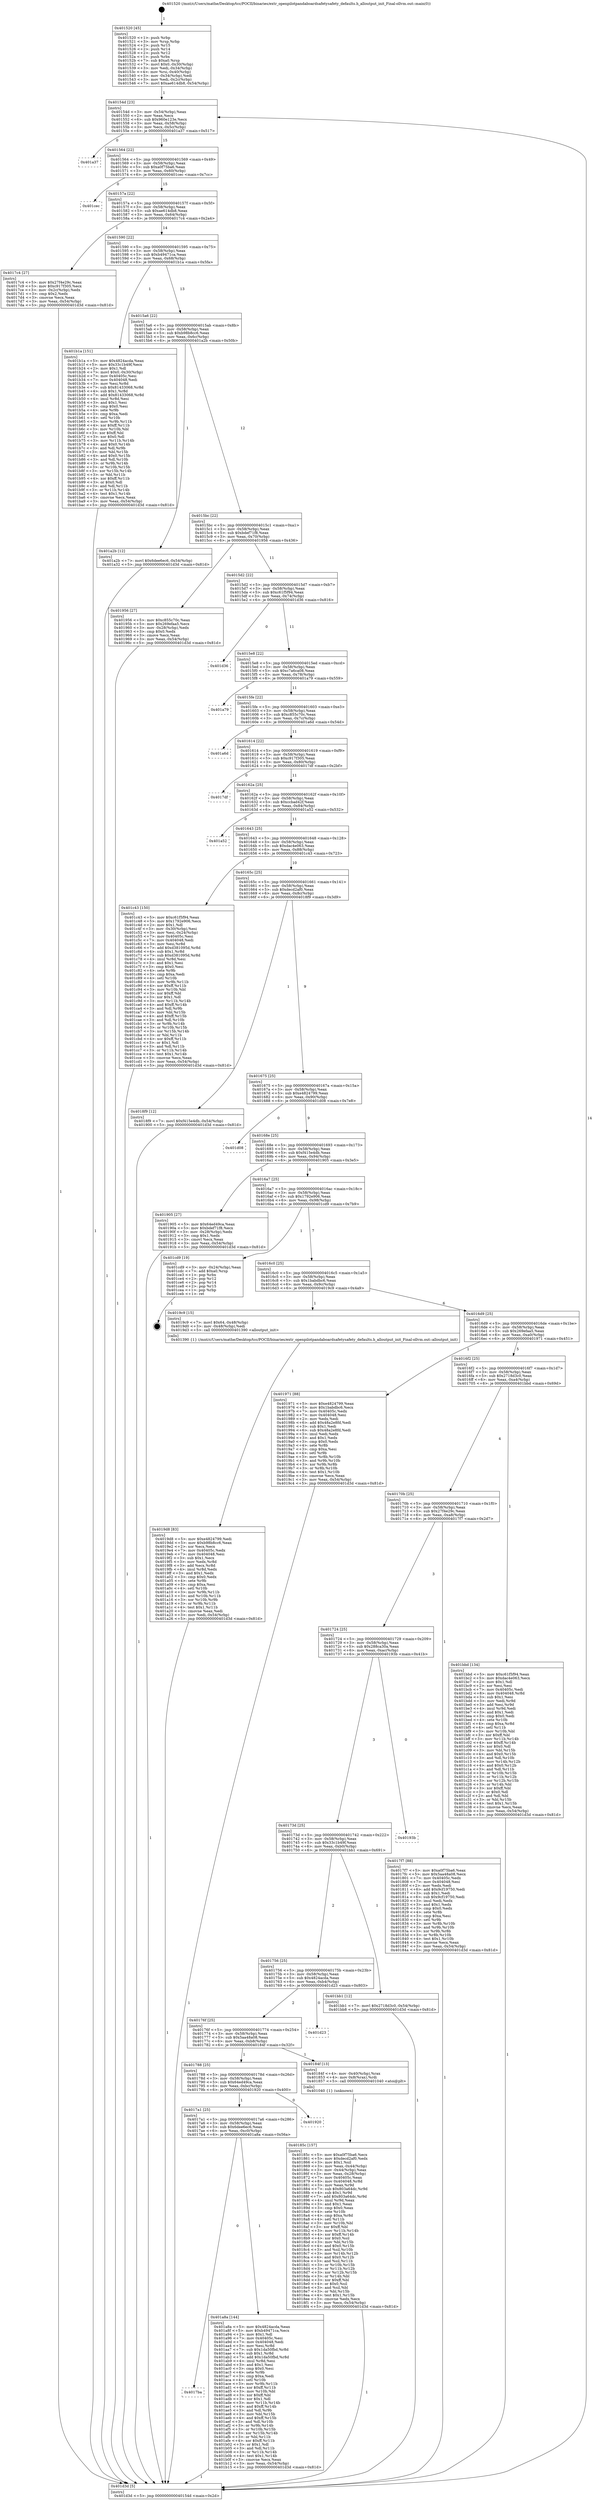 digraph "0x401520" {
  label = "0x401520 (/mnt/c/Users/mathe/Desktop/tcc/POCII/binaries/extr_openpilotpandaboardsafetysafety_defaults.h_alloutput_init_Final-ollvm.out::main(0))"
  labelloc = "t"
  node[shape=record]

  Entry [label="",width=0.3,height=0.3,shape=circle,fillcolor=black,style=filled]
  "0x40154d" [label="{
     0x40154d [23]\l
     | [instrs]\l
     &nbsp;&nbsp;0x40154d \<+3\>: mov -0x54(%rbp),%eax\l
     &nbsp;&nbsp;0x401550 \<+2\>: mov %eax,%ecx\l
     &nbsp;&nbsp;0x401552 \<+6\>: sub $0x960e123e,%ecx\l
     &nbsp;&nbsp;0x401558 \<+3\>: mov %eax,-0x58(%rbp)\l
     &nbsp;&nbsp;0x40155b \<+3\>: mov %ecx,-0x5c(%rbp)\l
     &nbsp;&nbsp;0x40155e \<+6\>: je 0000000000401a37 \<main+0x517\>\l
  }"]
  "0x401a37" [label="{
     0x401a37\l
  }", style=dashed]
  "0x401564" [label="{
     0x401564 [22]\l
     | [instrs]\l
     &nbsp;&nbsp;0x401564 \<+5\>: jmp 0000000000401569 \<main+0x49\>\l
     &nbsp;&nbsp;0x401569 \<+3\>: mov -0x58(%rbp),%eax\l
     &nbsp;&nbsp;0x40156c \<+5\>: sub $0xa0f75ba6,%eax\l
     &nbsp;&nbsp;0x401571 \<+3\>: mov %eax,-0x60(%rbp)\l
     &nbsp;&nbsp;0x401574 \<+6\>: je 0000000000401cec \<main+0x7cc\>\l
  }"]
  Exit [label="",width=0.3,height=0.3,shape=circle,fillcolor=black,style=filled,peripheries=2]
  "0x401cec" [label="{
     0x401cec\l
  }", style=dashed]
  "0x40157a" [label="{
     0x40157a [22]\l
     | [instrs]\l
     &nbsp;&nbsp;0x40157a \<+5\>: jmp 000000000040157f \<main+0x5f\>\l
     &nbsp;&nbsp;0x40157f \<+3\>: mov -0x58(%rbp),%eax\l
     &nbsp;&nbsp;0x401582 \<+5\>: sub $0xae614db8,%eax\l
     &nbsp;&nbsp;0x401587 \<+3\>: mov %eax,-0x64(%rbp)\l
     &nbsp;&nbsp;0x40158a \<+6\>: je 00000000004017c4 \<main+0x2a4\>\l
  }"]
  "0x4017ba" [label="{
     0x4017ba\l
  }", style=dashed]
  "0x4017c4" [label="{
     0x4017c4 [27]\l
     | [instrs]\l
     &nbsp;&nbsp;0x4017c4 \<+5\>: mov $0x27f4e29c,%eax\l
     &nbsp;&nbsp;0x4017c9 \<+5\>: mov $0xc917f305,%ecx\l
     &nbsp;&nbsp;0x4017ce \<+3\>: mov -0x2c(%rbp),%edx\l
     &nbsp;&nbsp;0x4017d1 \<+3\>: cmp $0x2,%edx\l
     &nbsp;&nbsp;0x4017d4 \<+3\>: cmovne %ecx,%eax\l
     &nbsp;&nbsp;0x4017d7 \<+3\>: mov %eax,-0x54(%rbp)\l
     &nbsp;&nbsp;0x4017da \<+5\>: jmp 0000000000401d3d \<main+0x81d\>\l
  }"]
  "0x401590" [label="{
     0x401590 [22]\l
     | [instrs]\l
     &nbsp;&nbsp;0x401590 \<+5\>: jmp 0000000000401595 \<main+0x75\>\l
     &nbsp;&nbsp;0x401595 \<+3\>: mov -0x58(%rbp),%eax\l
     &nbsp;&nbsp;0x401598 \<+5\>: sub $0xb49471ca,%eax\l
     &nbsp;&nbsp;0x40159d \<+3\>: mov %eax,-0x68(%rbp)\l
     &nbsp;&nbsp;0x4015a0 \<+6\>: je 0000000000401b1a \<main+0x5fa\>\l
  }"]
  "0x401d3d" [label="{
     0x401d3d [5]\l
     | [instrs]\l
     &nbsp;&nbsp;0x401d3d \<+5\>: jmp 000000000040154d \<main+0x2d\>\l
  }"]
  "0x401520" [label="{
     0x401520 [45]\l
     | [instrs]\l
     &nbsp;&nbsp;0x401520 \<+1\>: push %rbp\l
     &nbsp;&nbsp;0x401521 \<+3\>: mov %rsp,%rbp\l
     &nbsp;&nbsp;0x401524 \<+2\>: push %r15\l
     &nbsp;&nbsp;0x401526 \<+2\>: push %r14\l
     &nbsp;&nbsp;0x401528 \<+2\>: push %r12\l
     &nbsp;&nbsp;0x40152a \<+1\>: push %rbx\l
     &nbsp;&nbsp;0x40152b \<+7\>: sub $0xa0,%rsp\l
     &nbsp;&nbsp;0x401532 \<+7\>: movl $0x0,-0x30(%rbp)\l
     &nbsp;&nbsp;0x401539 \<+3\>: mov %edi,-0x34(%rbp)\l
     &nbsp;&nbsp;0x40153c \<+4\>: mov %rsi,-0x40(%rbp)\l
     &nbsp;&nbsp;0x401540 \<+3\>: mov -0x34(%rbp),%edi\l
     &nbsp;&nbsp;0x401543 \<+3\>: mov %edi,-0x2c(%rbp)\l
     &nbsp;&nbsp;0x401546 \<+7\>: movl $0xae614db8,-0x54(%rbp)\l
  }"]
  "0x401a8a" [label="{
     0x401a8a [144]\l
     | [instrs]\l
     &nbsp;&nbsp;0x401a8a \<+5\>: mov $0x4824acda,%eax\l
     &nbsp;&nbsp;0x401a8f \<+5\>: mov $0xb49471ca,%ecx\l
     &nbsp;&nbsp;0x401a94 \<+2\>: mov $0x1,%dl\l
     &nbsp;&nbsp;0x401a96 \<+7\>: mov 0x40405c,%esi\l
     &nbsp;&nbsp;0x401a9d \<+7\>: mov 0x404048,%edi\l
     &nbsp;&nbsp;0x401aa4 \<+3\>: mov %esi,%r8d\l
     &nbsp;&nbsp;0x401aa7 \<+7\>: sub $0x1da50fbd,%r8d\l
     &nbsp;&nbsp;0x401aae \<+4\>: sub $0x1,%r8d\l
     &nbsp;&nbsp;0x401ab2 \<+7\>: add $0x1da50fbd,%r8d\l
     &nbsp;&nbsp;0x401ab9 \<+4\>: imul %r8d,%esi\l
     &nbsp;&nbsp;0x401abd \<+3\>: and $0x1,%esi\l
     &nbsp;&nbsp;0x401ac0 \<+3\>: cmp $0x0,%esi\l
     &nbsp;&nbsp;0x401ac3 \<+4\>: sete %r9b\l
     &nbsp;&nbsp;0x401ac7 \<+3\>: cmp $0xa,%edi\l
     &nbsp;&nbsp;0x401aca \<+4\>: setl %r10b\l
     &nbsp;&nbsp;0x401ace \<+3\>: mov %r9b,%r11b\l
     &nbsp;&nbsp;0x401ad1 \<+4\>: xor $0xff,%r11b\l
     &nbsp;&nbsp;0x401ad5 \<+3\>: mov %r10b,%bl\l
     &nbsp;&nbsp;0x401ad8 \<+3\>: xor $0xff,%bl\l
     &nbsp;&nbsp;0x401adb \<+3\>: xor $0x1,%dl\l
     &nbsp;&nbsp;0x401ade \<+3\>: mov %r11b,%r14b\l
     &nbsp;&nbsp;0x401ae1 \<+4\>: and $0xff,%r14b\l
     &nbsp;&nbsp;0x401ae5 \<+3\>: and %dl,%r9b\l
     &nbsp;&nbsp;0x401ae8 \<+3\>: mov %bl,%r15b\l
     &nbsp;&nbsp;0x401aeb \<+4\>: and $0xff,%r15b\l
     &nbsp;&nbsp;0x401aef \<+3\>: and %dl,%r10b\l
     &nbsp;&nbsp;0x401af2 \<+3\>: or %r9b,%r14b\l
     &nbsp;&nbsp;0x401af5 \<+3\>: or %r10b,%r15b\l
     &nbsp;&nbsp;0x401af8 \<+3\>: xor %r15b,%r14b\l
     &nbsp;&nbsp;0x401afb \<+3\>: or %bl,%r11b\l
     &nbsp;&nbsp;0x401afe \<+4\>: xor $0xff,%r11b\l
     &nbsp;&nbsp;0x401b02 \<+3\>: or $0x1,%dl\l
     &nbsp;&nbsp;0x401b05 \<+3\>: and %dl,%r11b\l
     &nbsp;&nbsp;0x401b08 \<+3\>: or %r11b,%r14b\l
     &nbsp;&nbsp;0x401b0b \<+4\>: test $0x1,%r14b\l
     &nbsp;&nbsp;0x401b0f \<+3\>: cmovne %ecx,%eax\l
     &nbsp;&nbsp;0x401b12 \<+3\>: mov %eax,-0x54(%rbp)\l
     &nbsp;&nbsp;0x401b15 \<+5\>: jmp 0000000000401d3d \<main+0x81d\>\l
  }"]
  "0x401b1a" [label="{
     0x401b1a [151]\l
     | [instrs]\l
     &nbsp;&nbsp;0x401b1a \<+5\>: mov $0x4824acda,%eax\l
     &nbsp;&nbsp;0x401b1f \<+5\>: mov $0x33c1b49f,%ecx\l
     &nbsp;&nbsp;0x401b24 \<+2\>: mov $0x1,%dl\l
     &nbsp;&nbsp;0x401b26 \<+7\>: movl $0x0,-0x30(%rbp)\l
     &nbsp;&nbsp;0x401b2d \<+7\>: mov 0x40405c,%esi\l
     &nbsp;&nbsp;0x401b34 \<+7\>: mov 0x404048,%edi\l
     &nbsp;&nbsp;0x401b3b \<+3\>: mov %esi,%r8d\l
     &nbsp;&nbsp;0x401b3e \<+7\>: sub $0x81433068,%r8d\l
     &nbsp;&nbsp;0x401b45 \<+4\>: sub $0x1,%r8d\l
     &nbsp;&nbsp;0x401b49 \<+7\>: add $0x81433068,%r8d\l
     &nbsp;&nbsp;0x401b50 \<+4\>: imul %r8d,%esi\l
     &nbsp;&nbsp;0x401b54 \<+3\>: and $0x1,%esi\l
     &nbsp;&nbsp;0x401b57 \<+3\>: cmp $0x0,%esi\l
     &nbsp;&nbsp;0x401b5a \<+4\>: sete %r9b\l
     &nbsp;&nbsp;0x401b5e \<+3\>: cmp $0xa,%edi\l
     &nbsp;&nbsp;0x401b61 \<+4\>: setl %r10b\l
     &nbsp;&nbsp;0x401b65 \<+3\>: mov %r9b,%r11b\l
     &nbsp;&nbsp;0x401b68 \<+4\>: xor $0xff,%r11b\l
     &nbsp;&nbsp;0x401b6c \<+3\>: mov %r10b,%bl\l
     &nbsp;&nbsp;0x401b6f \<+3\>: xor $0xff,%bl\l
     &nbsp;&nbsp;0x401b72 \<+3\>: xor $0x0,%dl\l
     &nbsp;&nbsp;0x401b75 \<+3\>: mov %r11b,%r14b\l
     &nbsp;&nbsp;0x401b78 \<+4\>: and $0x0,%r14b\l
     &nbsp;&nbsp;0x401b7c \<+3\>: and %dl,%r9b\l
     &nbsp;&nbsp;0x401b7f \<+3\>: mov %bl,%r15b\l
     &nbsp;&nbsp;0x401b82 \<+4\>: and $0x0,%r15b\l
     &nbsp;&nbsp;0x401b86 \<+3\>: and %dl,%r10b\l
     &nbsp;&nbsp;0x401b89 \<+3\>: or %r9b,%r14b\l
     &nbsp;&nbsp;0x401b8c \<+3\>: or %r10b,%r15b\l
     &nbsp;&nbsp;0x401b8f \<+3\>: xor %r15b,%r14b\l
     &nbsp;&nbsp;0x401b92 \<+3\>: or %bl,%r11b\l
     &nbsp;&nbsp;0x401b95 \<+4\>: xor $0xff,%r11b\l
     &nbsp;&nbsp;0x401b99 \<+3\>: or $0x0,%dl\l
     &nbsp;&nbsp;0x401b9c \<+3\>: and %dl,%r11b\l
     &nbsp;&nbsp;0x401b9f \<+3\>: or %r11b,%r14b\l
     &nbsp;&nbsp;0x401ba2 \<+4\>: test $0x1,%r14b\l
     &nbsp;&nbsp;0x401ba6 \<+3\>: cmovne %ecx,%eax\l
     &nbsp;&nbsp;0x401ba9 \<+3\>: mov %eax,-0x54(%rbp)\l
     &nbsp;&nbsp;0x401bac \<+5\>: jmp 0000000000401d3d \<main+0x81d\>\l
  }"]
  "0x4015a6" [label="{
     0x4015a6 [22]\l
     | [instrs]\l
     &nbsp;&nbsp;0x4015a6 \<+5\>: jmp 00000000004015ab \<main+0x8b\>\l
     &nbsp;&nbsp;0x4015ab \<+3\>: mov -0x58(%rbp),%eax\l
     &nbsp;&nbsp;0x4015ae \<+5\>: sub $0xb98b8cc6,%eax\l
     &nbsp;&nbsp;0x4015b3 \<+3\>: mov %eax,-0x6c(%rbp)\l
     &nbsp;&nbsp;0x4015b6 \<+6\>: je 0000000000401a2b \<main+0x50b\>\l
  }"]
  "0x4017a1" [label="{
     0x4017a1 [25]\l
     | [instrs]\l
     &nbsp;&nbsp;0x4017a1 \<+5\>: jmp 00000000004017a6 \<main+0x286\>\l
     &nbsp;&nbsp;0x4017a6 \<+3\>: mov -0x58(%rbp),%eax\l
     &nbsp;&nbsp;0x4017a9 \<+5\>: sub $0x6dee6ec6,%eax\l
     &nbsp;&nbsp;0x4017ae \<+6\>: mov %eax,-0xc0(%rbp)\l
     &nbsp;&nbsp;0x4017b4 \<+6\>: je 0000000000401a8a \<main+0x56a\>\l
  }"]
  "0x401a2b" [label="{
     0x401a2b [12]\l
     | [instrs]\l
     &nbsp;&nbsp;0x401a2b \<+7\>: movl $0x6dee6ec6,-0x54(%rbp)\l
     &nbsp;&nbsp;0x401a32 \<+5\>: jmp 0000000000401d3d \<main+0x81d\>\l
  }"]
  "0x4015bc" [label="{
     0x4015bc [22]\l
     | [instrs]\l
     &nbsp;&nbsp;0x4015bc \<+5\>: jmp 00000000004015c1 \<main+0xa1\>\l
     &nbsp;&nbsp;0x4015c1 \<+3\>: mov -0x58(%rbp),%eax\l
     &nbsp;&nbsp;0x4015c4 \<+5\>: sub $0xbdef71f8,%eax\l
     &nbsp;&nbsp;0x4015c9 \<+3\>: mov %eax,-0x70(%rbp)\l
     &nbsp;&nbsp;0x4015cc \<+6\>: je 0000000000401956 \<main+0x436\>\l
  }"]
  "0x401920" [label="{
     0x401920\l
  }", style=dashed]
  "0x401956" [label="{
     0x401956 [27]\l
     | [instrs]\l
     &nbsp;&nbsp;0x401956 \<+5\>: mov $0xc855c70c,%eax\l
     &nbsp;&nbsp;0x40195b \<+5\>: mov $0x269efaa5,%ecx\l
     &nbsp;&nbsp;0x401960 \<+3\>: mov -0x28(%rbp),%edx\l
     &nbsp;&nbsp;0x401963 \<+3\>: cmp $0x0,%edx\l
     &nbsp;&nbsp;0x401966 \<+3\>: cmove %ecx,%eax\l
     &nbsp;&nbsp;0x401969 \<+3\>: mov %eax,-0x54(%rbp)\l
     &nbsp;&nbsp;0x40196c \<+5\>: jmp 0000000000401d3d \<main+0x81d\>\l
  }"]
  "0x4015d2" [label="{
     0x4015d2 [22]\l
     | [instrs]\l
     &nbsp;&nbsp;0x4015d2 \<+5\>: jmp 00000000004015d7 \<main+0xb7\>\l
     &nbsp;&nbsp;0x4015d7 \<+3\>: mov -0x58(%rbp),%eax\l
     &nbsp;&nbsp;0x4015da \<+5\>: sub $0xc61f5f94,%eax\l
     &nbsp;&nbsp;0x4015df \<+3\>: mov %eax,-0x74(%rbp)\l
     &nbsp;&nbsp;0x4015e2 \<+6\>: je 0000000000401d36 \<main+0x816\>\l
  }"]
  "0x4019d8" [label="{
     0x4019d8 [83]\l
     | [instrs]\l
     &nbsp;&nbsp;0x4019d8 \<+5\>: mov $0xe4824799,%edi\l
     &nbsp;&nbsp;0x4019dd \<+5\>: mov $0xb98b8cc6,%eax\l
     &nbsp;&nbsp;0x4019e2 \<+2\>: xor %ecx,%ecx\l
     &nbsp;&nbsp;0x4019e4 \<+7\>: mov 0x40405c,%edx\l
     &nbsp;&nbsp;0x4019eb \<+7\>: mov 0x404048,%esi\l
     &nbsp;&nbsp;0x4019f2 \<+3\>: sub $0x1,%ecx\l
     &nbsp;&nbsp;0x4019f5 \<+3\>: mov %edx,%r8d\l
     &nbsp;&nbsp;0x4019f8 \<+3\>: add %ecx,%r8d\l
     &nbsp;&nbsp;0x4019fb \<+4\>: imul %r8d,%edx\l
     &nbsp;&nbsp;0x4019ff \<+3\>: and $0x1,%edx\l
     &nbsp;&nbsp;0x401a02 \<+3\>: cmp $0x0,%edx\l
     &nbsp;&nbsp;0x401a05 \<+4\>: sete %r9b\l
     &nbsp;&nbsp;0x401a09 \<+3\>: cmp $0xa,%esi\l
     &nbsp;&nbsp;0x401a0c \<+4\>: setl %r10b\l
     &nbsp;&nbsp;0x401a10 \<+3\>: mov %r9b,%r11b\l
     &nbsp;&nbsp;0x401a13 \<+3\>: and %r10b,%r11b\l
     &nbsp;&nbsp;0x401a16 \<+3\>: xor %r10b,%r9b\l
     &nbsp;&nbsp;0x401a19 \<+3\>: or %r9b,%r11b\l
     &nbsp;&nbsp;0x401a1c \<+4\>: test $0x1,%r11b\l
     &nbsp;&nbsp;0x401a20 \<+3\>: cmovne %eax,%edi\l
     &nbsp;&nbsp;0x401a23 \<+3\>: mov %edi,-0x54(%rbp)\l
     &nbsp;&nbsp;0x401a26 \<+5\>: jmp 0000000000401d3d \<main+0x81d\>\l
  }"]
  "0x401d36" [label="{
     0x401d36\l
  }", style=dashed]
  "0x4015e8" [label="{
     0x4015e8 [22]\l
     | [instrs]\l
     &nbsp;&nbsp;0x4015e8 \<+5\>: jmp 00000000004015ed \<main+0xcd\>\l
     &nbsp;&nbsp;0x4015ed \<+3\>: mov -0x58(%rbp),%eax\l
     &nbsp;&nbsp;0x4015f0 \<+5\>: sub $0xc7a6ca08,%eax\l
     &nbsp;&nbsp;0x4015f5 \<+3\>: mov %eax,-0x78(%rbp)\l
     &nbsp;&nbsp;0x4015f8 \<+6\>: je 0000000000401a79 \<main+0x559\>\l
  }"]
  "0x40185c" [label="{
     0x40185c [157]\l
     | [instrs]\l
     &nbsp;&nbsp;0x40185c \<+5\>: mov $0xa0f75ba6,%ecx\l
     &nbsp;&nbsp;0x401861 \<+5\>: mov $0xdecd2af0,%edx\l
     &nbsp;&nbsp;0x401866 \<+3\>: mov $0x1,%sil\l
     &nbsp;&nbsp;0x401869 \<+3\>: mov %eax,-0x44(%rbp)\l
     &nbsp;&nbsp;0x40186c \<+3\>: mov -0x44(%rbp),%eax\l
     &nbsp;&nbsp;0x40186f \<+3\>: mov %eax,-0x28(%rbp)\l
     &nbsp;&nbsp;0x401872 \<+7\>: mov 0x40405c,%eax\l
     &nbsp;&nbsp;0x401879 \<+8\>: mov 0x404048,%r8d\l
     &nbsp;&nbsp;0x401881 \<+3\>: mov %eax,%r9d\l
     &nbsp;&nbsp;0x401884 \<+7\>: sub $0x803a64dc,%r9d\l
     &nbsp;&nbsp;0x40188b \<+4\>: sub $0x1,%r9d\l
     &nbsp;&nbsp;0x40188f \<+7\>: add $0x803a64dc,%r9d\l
     &nbsp;&nbsp;0x401896 \<+4\>: imul %r9d,%eax\l
     &nbsp;&nbsp;0x40189a \<+3\>: and $0x1,%eax\l
     &nbsp;&nbsp;0x40189d \<+3\>: cmp $0x0,%eax\l
     &nbsp;&nbsp;0x4018a0 \<+4\>: sete %r10b\l
     &nbsp;&nbsp;0x4018a4 \<+4\>: cmp $0xa,%r8d\l
     &nbsp;&nbsp;0x4018a8 \<+4\>: setl %r11b\l
     &nbsp;&nbsp;0x4018ac \<+3\>: mov %r10b,%bl\l
     &nbsp;&nbsp;0x4018af \<+3\>: xor $0xff,%bl\l
     &nbsp;&nbsp;0x4018b2 \<+3\>: mov %r11b,%r14b\l
     &nbsp;&nbsp;0x4018b5 \<+4\>: xor $0xff,%r14b\l
     &nbsp;&nbsp;0x4018b9 \<+4\>: xor $0x0,%sil\l
     &nbsp;&nbsp;0x4018bd \<+3\>: mov %bl,%r15b\l
     &nbsp;&nbsp;0x4018c0 \<+4\>: and $0x0,%r15b\l
     &nbsp;&nbsp;0x4018c4 \<+3\>: and %sil,%r10b\l
     &nbsp;&nbsp;0x4018c7 \<+3\>: mov %r14b,%r12b\l
     &nbsp;&nbsp;0x4018ca \<+4\>: and $0x0,%r12b\l
     &nbsp;&nbsp;0x4018ce \<+3\>: and %sil,%r11b\l
     &nbsp;&nbsp;0x4018d1 \<+3\>: or %r10b,%r15b\l
     &nbsp;&nbsp;0x4018d4 \<+3\>: or %r11b,%r12b\l
     &nbsp;&nbsp;0x4018d7 \<+3\>: xor %r12b,%r15b\l
     &nbsp;&nbsp;0x4018da \<+3\>: or %r14b,%bl\l
     &nbsp;&nbsp;0x4018dd \<+3\>: xor $0xff,%bl\l
     &nbsp;&nbsp;0x4018e0 \<+4\>: or $0x0,%sil\l
     &nbsp;&nbsp;0x4018e4 \<+3\>: and %sil,%bl\l
     &nbsp;&nbsp;0x4018e7 \<+3\>: or %bl,%r15b\l
     &nbsp;&nbsp;0x4018ea \<+4\>: test $0x1,%r15b\l
     &nbsp;&nbsp;0x4018ee \<+3\>: cmovne %edx,%ecx\l
     &nbsp;&nbsp;0x4018f1 \<+3\>: mov %ecx,-0x54(%rbp)\l
     &nbsp;&nbsp;0x4018f4 \<+5\>: jmp 0000000000401d3d \<main+0x81d\>\l
  }"]
  "0x401a79" [label="{
     0x401a79\l
  }", style=dashed]
  "0x4015fe" [label="{
     0x4015fe [22]\l
     | [instrs]\l
     &nbsp;&nbsp;0x4015fe \<+5\>: jmp 0000000000401603 \<main+0xe3\>\l
     &nbsp;&nbsp;0x401603 \<+3\>: mov -0x58(%rbp),%eax\l
     &nbsp;&nbsp;0x401606 \<+5\>: sub $0xc855c70c,%eax\l
     &nbsp;&nbsp;0x40160b \<+3\>: mov %eax,-0x7c(%rbp)\l
     &nbsp;&nbsp;0x40160e \<+6\>: je 0000000000401a6d \<main+0x54d\>\l
  }"]
  "0x401788" [label="{
     0x401788 [25]\l
     | [instrs]\l
     &nbsp;&nbsp;0x401788 \<+5\>: jmp 000000000040178d \<main+0x26d\>\l
     &nbsp;&nbsp;0x40178d \<+3\>: mov -0x58(%rbp),%eax\l
     &nbsp;&nbsp;0x401790 \<+5\>: sub $0x64ed49ca,%eax\l
     &nbsp;&nbsp;0x401795 \<+6\>: mov %eax,-0xbc(%rbp)\l
     &nbsp;&nbsp;0x40179b \<+6\>: je 0000000000401920 \<main+0x400\>\l
  }"]
  "0x401a6d" [label="{
     0x401a6d\l
  }", style=dashed]
  "0x401614" [label="{
     0x401614 [22]\l
     | [instrs]\l
     &nbsp;&nbsp;0x401614 \<+5\>: jmp 0000000000401619 \<main+0xf9\>\l
     &nbsp;&nbsp;0x401619 \<+3\>: mov -0x58(%rbp),%eax\l
     &nbsp;&nbsp;0x40161c \<+5\>: sub $0xc917f305,%eax\l
     &nbsp;&nbsp;0x401621 \<+3\>: mov %eax,-0x80(%rbp)\l
     &nbsp;&nbsp;0x401624 \<+6\>: je 00000000004017df \<main+0x2bf\>\l
  }"]
  "0x40184f" [label="{
     0x40184f [13]\l
     | [instrs]\l
     &nbsp;&nbsp;0x40184f \<+4\>: mov -0x40(%rbp),%rax\l
     &nbsp;&nbsp;0x401853 \<+4\>: mov 0x8(%rax),%rdi\l
     &nbsp;&nbsp;0x401857 \<+5\>: call 0000000000401040 \<atoi@plt\>\l
     | [calls]\l
     &nbsp;&nbsp;0x401040 \{1\} (unknown)\l
  }"]
  "0x4017df" [label="{
     0x4017df\l
  }", style=dashed]
  "0x40162a" [label="{
     0x40162a [25]\l
     | [instrs]\l
     &nbsp;&nbsp;0x40162a \<+5\>: jmp 000000000040162f \<main+0x10f\>\l
     &nbsp;&nbsp;0x40162f \<+3\>: mov -0x58(%rbp),%eax\l
     &nbsp;&nbsp;0x401632 \<+5\>: sub $0xccbad42f,%eax\l
     &nbsp;&nbsp;0x401637 \<+6\>: mov %eax,-0x84(%rbp)\l
     &nbsp;&nbsp;0x40163d \<+6\>: je 0000000000401a52 \<main+0x532\>\l
  }"]
  "0x40176f" [label="{
     0x40176f [25]\l
     | [instrs]\l
     &nbsp;&nbsp;0x40176f \<+5\>: jmp 0000000000401774 \<main+0x254\>\l
     &nbsp;&nbsp;0x401774 \<+3\>: mov -0x58(%rbp),%eax\l
     &nbsp;&nbsp;0x401777 \<+5\>: sub $0x5aa48a08,%eax\l
     &nbsp;&nbsp;0x40177c \<+6\>: mov %eax,-0xb8(%rbp)\l
     &nbsp;&nbsp;0x401782 \<+6\>: je 000000000040184f \<main+0x32f\>\l
  }"]
  "0x401a52" [label="{
     0x401a52\l
  }", style=dashed]
  "0x401643" [label="{
     0x401643 [25]\l
     | [instrs]\l
     &nbsp;&nbsp;0x401643 \<+5\>: jmp 0000000000401648 \<main+0x128\>\l
     &nbsp;&nbsp;0x401648 \<+3\>: mov -0x58(%rbp),%eax\l
     &nbsp;&nbsp;0x40164b \<+5\>: sub $0xdac4e063,%eax\l
     &nbsp;&nbsp;0x401650 \<+6\>: mov %eax,-0x88(%rbp)\l
     &nbsp;&nbsp;0x401656 \<+6\>: je 0000000000401c43 \<main+0x723\>\l
  }"]
  "0x401d23" [label="{
     0x401d23\l
  }", style=dashed]
  "0x401c43" [label="{
     0x401c43 [150]\l
     | [instrs]\l
     &nbsp;&nbsp;0x401c43 \<+5\>: mov $0xc61f5f94,%eax\l
     &nbsp;&nbsp;0x401c48 \<+5\>: mov $0x1792e906,%ecx\l
     &nbsp;&nbsp;0x401c4d \<+2\>: mov $0x1,%dl\l
     &nbsp;&nbsp;0x401c4f \<+3\>: mov -0x30(%rbp),%esi\l
     &nbsp;&nbsp;0x401c52 \<+3\>: mov %esi,-0x24(%rbp)\l
     &nbsp;&nbsp;0x401c55 \<+7\>: mov 0x40405c,%esi\l
     &nbsp;&nbsp;0x401c5c \<+7\>: mov 0x404048,%edi\l
     &nbsp;&nbsp;0x401c63 \<+3\>: mov %esi,%r8d\l
     &nbsp;&nbsp;0x401c66 \<+7\>: add $0xd381095d,%r8d\l
     &nbsp;&nbsp;0x401c6d \<+4\>: sub $0x1,%r8d\l
     &nbsp;&nbsp;0x401c71 \<+7\>: sub $0xd381095d,%r8d\l
     &nbsp;&nbsp;0x401c78 \<+4\>: imul %r8d,%esi\l
     &nbsp;&nbsp;0x401c7c \<+3\>: and $0x1,%esi\l
     &nbsp;&nbsp;0x401c7f \<+3\>: cmp $0x0,%esi\l
     &nbsp;&nbsp;0x401c82 \<+4\>: sete %r9b\l
     &nbsp;&nbsp;0x401c86 \<+3\>: cmp $0xa,%edi\l
     &nbsp;&nbsp;0x401c89 \<+4\>: setl %r10b\l
     &nbsp;&nbsp;0x401c8d \<+3\>: mov %r9b,%r11b\l
     &nbsp;&nbsp;0x401c90 \<+4\>: xor $0xff,%r11b\l
     &nbsp;&nbsp;0x401c94 \<+3\>: mov %r10b,%bl\l
     &nbsp;&nbsp;0x401c97 \<+3\>: xor $0xff,%bl\l
     &nbsp;&nbsp;0x401c9a \<+3\>: xor $0x1,%dl\l
     &nbsp;&nbsp;0x401c9d \<+3\>: mov %r11b,%r14b\l
     &nbsp;&nbsp;0x401ca0 \<+4\>: and $0xff,%r14b\l
     &nbsp;&nbsp;0x401ca4 \<+3\>: and %dl,%r9b\l
     &nbsp;&nbsp;0x401ca7 \<+3\>: mov %bl,%r15b\l
     &nbsp;&nbsp;0x401caa \<+4\>: and $0xff,%r15b\l
     &nbsp;&nbsp;0x401cae \<+3\>: and %dl,%r10b\l
     &nbsp;&nbsp;0x401cb1 \<+3\>: or %r9b,%r14b\l
     &nbsp;&nbsp;0x401cb4 \<+3\>: or %r10b,%r15b\l
     &nbsp;&nbsp;0x401cb7 \<+3\>: xor %r15b,%r14b\l
     &nbsp;&nbsp;0x401cba \<+3\>: or %bl,%r11b\l
     &nbsp;&nbsp;0x401cbd \<+4\>: xor $0xff,%r11b\l
     &nbsp;&nbsp;0x401cc1 \<+3\>: or $0x1,%dl\l
     &nbsp;&nbsp;0x401cc4 \<+3\>: and %dl,%r11b\l
     &nbsp;&nbsp;0x401cc7 \<+3\>: or %r11b,%r14b\l
     &nbsp;&nbsp;0x401cca \<+4\>: test $0x1,%r14b\l
     &nbsp;&nbsp;0x401cce \<+3\>: cmovne %ecx,%eax\l
     &nbsp;&nbsp;0x401cd1 \<+3\>: mov %eax,-0x54(%rbp)\l
     &nbsp;&nbsp;0x401cd4 \<+5\>: jmp 0000000000401d3d \<main+0x81d\>\l
  }"]
  "0x40165c" [label="{
     0x40165c [25]\l
     | [instrs]\l
     &nbsp;&nbsp;0x40165c \<+5\>: jmp 0000000000401661 \<main+0x141\>\l
     &nbsp;&nbsp;0x401661 \<+3\>: mov -0x58(%rbp),%eax\l
     &nbsp;&nbsp;0x401664 \<+5\>: sub $0xdecd2af0,%eax\l
     &nbsp;&nbsp;0x401669 \<+6\>: mov %eax,-0x8c(%rbp)\l
     &nbsp;&nbsp;0x40166f \<+6\>: je 00000000004018f9 \<main+0x3d9\>\l
  }"]
  "0x401756" [label="{
     0x401756 [25]\l
     | [instrs]\l
     &nbsp;&nbsp;0x401756 \<+5\>: jmp 000000000040175b \<main+0x23b\>\l
     &nbsp;&nbsp;0x40175b \<+3\>: mov -0x58(%rbp),%eax\l
     &nbsp;&nbsp;0x40175e \<+5\>: sub $0x4824acda,%eax\l
     &nbsp;&nbsp;0x401763 \<+6\>: mov %eax,-0xb4(%rbp)\l
     &nbsp;&nbsp;0x401769 \<+6\>: je 0000000000401d23 \<main+0x803\>\l
  }"]
  "0x4018f9" [label="{
     0x4018f9 [12]\l
     | [instrs]\l
     &nbsp;&nbsp;0x4018f9 \<+7\>: movl $0xf415e4db,-0x54(%rbp)\l
     &nbsp;&nbsp;0x401900 \<+5\>: jmp 0000000000401d3d \<main+0x81d\>\l
  }"]
  "0x401675" [label="{
     0x401675 [25]\l
     | [instrs]\l
     &nbsp;&nbsp;0x401675 \<+5\>: jmp 000000000040167a \<main+0x15a\>\l
     &nbsp;&nbsp;0x40167a \<+3\>: mov -0x58(%rbp),%eax\l
     &nbsp;&nbsp;0x40167d \<+5\>: sub $0xe4824799,%eax\l
     &nbsp;&nbsp;0x401682 \<+6\>: mov %eax,-0x90(%rbp)\l
     &nbsp;&nbsp;0x401688 \<+6\>: je 0000000000401d08 \<main+0x7e8\>\l
  }"]
  "0x401bb1" [label="{
     0x401bb1 [12]\l
     | [instrs]\l
     &nbsp;&nbsp;0x401bb1 \<+7\>: movl $0x2718d3c0,-0x54(%rbp)\l
     &nbsp;&nbsp;0x401bb8 \<+5\>: jmp 0000000000401d3d \<main+0x81d\>\l
  }"]
  "0x401d08" [label="{
     0x401d08\l
  }", style=dashed]
  "0x40168e" [label="{
     0x40168e [25]\l
     | [instrs]\l
     &nbsp;&nbsp;0x40168e \<+5\>: jmp 0000000000401693 \<main+0x173\>\l
     &nbsp;&nbsp;0x401693 \<+3\>: mov -0x58(%rbp),%eax\l
     &nbsp;&nbsp;0x401696 \<+5\>: sub $0xf415e4db,%eax\l
     &nbsp;&nbsp;0x40169b \<+6\>: mov %eax,-0x94(%rbp)\l
     &nbsp;&nbsp;0x4016a1 \<+6\>: je 0000000000401905 \<main+0x3e5\>\l
  }"]
  "0x40173d" [label="{
     0x40173d [25]\l
     | [instrs]\l
     &nbsp;&nbsp;0x40173d \<+5\>: jmp 0000000000401742 \<main+0x222\>\l
     &nbsp;&nbsp;0x401742 \<+3\>: mov -0x58(%rbp),%eax\l
     &nbsp;&nbsp;0x401745 \<+5\>: sub $0x33c1b49f,%eax\l
     &nbsp;&nbsp;0x40174a \<+6\>: mov %eax,-0xb0(%rbp)\l
     &nbsp;&nbsp;0x401750 \<+6\>: je 0000000000401bb1 \<main+0x691\>\l
  }"]
  "0x401905" [label="{
     0x401905 [27]\l
     | [instrs]\l
     &nbsp;&nbsp;0x401905 \<+5\>: mov $0x64ed49ca,%eax\l
     &nbsp;&nbsp;0x40190a \<+5\>: mov $0xbdef71f8,%ecx\l
     &nbsp;&nbsp;0x40190f \<+3\>: mov -0x28(%rbp),%edx\l
     &nbsp;&nbsp;0x401912 \<+3\>: cmp $0x1,%edx\l
     &nbsp;&nbsp;0x401915 \<+3\>: cmovl %ecx,%eax\l
     &nbsp;&nbsp;0x401918 \<+3\>: mov %eax,-0x54(%rbp)\l
     &nbsp;&nbsp;0x40191b \<+5\>: jmp 0000000000401d3d \<main+0x81d\>\l
  }"]
  "0x4016a7" [label="{
     0x4016a7 [25]\l
     | [instrs]\l
     &nbsp;&nbsp;0x4016a7 \<+5\>: jmp 00000000004016ac \<main+0x18c\>\l
     &nbsp;&nbsp;0x4016ac \<+3\>: mov -0x58(%rbp),%eax\l
     &nbsp;&nbsp;0x4016af \<+5\>: sub $0x1792e906,%eax\l
     &nbsp;&nbsp;0x4016b4 \<+6\>: mov %eax,-0x98(%rbp)\l
     &nbsp;&nbsp;0x4016ba \<+6\>: je 0000000000401cd9 \<main+0x7b9\>\l
  }"]
  "0x40193b" [label="{
     0x40193b\l
  }", style=dashed]
  "0x401cd9" [label="{
     0x401cd9 [19]\l
     | [instrs]\l
     &nbsp;&nbsp;0x401cd9 \<+3\>: mov -0x24(%rbp),%eax\l
     &nbsp;&nbsp;0x401cdc \<+7\>: add $0xa0,%rsp\l
     &nbsp;&nbsp;0x401ce3 \<+1\>: pop %rbx\l
     &nbsp;&nbsp;0x401ce4 \<+2\>: pop %r12\l
     &nbsp;&nbsp;0x401ce6 \<+2\>: pop %r14\l
     &nbsp;&nbsp;0x401ce8 \<+2\>: pop %r15\l
     &nbsp;&nbsp;0x401cea \<+1\>: pop %rbp\l
     &nbsp;&nbsp;0x401ceb \<+1\>: ret\l
  }"]
  "0x4016c0" [label="{
     0x4016c0 [25]\l
     | [instrs]\l
     &nbsp;&nbsp;0x4016c0 \<+5\>: jmp 00000000004016c5 \<main+0x1a5\>\l
     &nbsp;&nbsp;0x4016c5 \<+3\>: mov -0x58(%rbp),%eax\l
     &nbsp;&nbsp;0x4016c8 \<+5\>: sub $0x1babdbc6,%eax\l
     &nbsp;&nbsp;0x4016cd \<+6\>: mov %eax,-0x9c(%rbp)\l
     &nbsp;&nbsp;0x4016d3 \<+6\>: je 00000000004019c9 \<main+0x4a9\>\l
  }"]
  "0x401724" [label="{
     0x401724 [25]\l
     | [instrs]\l
     &nbsp;&nbsp;0x401724 \<+5\>: jmp 0000000000401729 \<main+0x209\>\l
     &nbsp;&nbsp;0x401729 \<+3\>: mov -0x58(%rbp),%eax\l
     &nbsp;&nbsp;0x40172c \<+5\>: sub $0x288ca30a,%eax\l
     &nbsp;&nbsp;0x401731 \<+6\>: mov %eax,-0xac(%rbp)\l
     &nbsp;&nbsp;0x401737 \<+6\>: je 000000000040193b \<main+0x41b\>\l
  }"]
  "0x4019c9" [label="{
     0x4019c9 [15]\l
     | [instrs]\l
     &nbsp;&nbsp;0x4019c9 \<+7\>: movl $0x64,-0x48(%rbp)\l
     &nbsp;&nbsp;0x4019d0 \<+3\>: mov -0x48(%rbp),%edi\l
     &nbsp;&nbsp;0x4019d3 \<+5\>: call 0000000000401390 \<alloutput_init\>\l
     | [calls]\l
     &nbsp;&nbsp;0x401390 \{1\} (/mnt/c/Users/mathe/Desktop/tcc/POCII/binaries/extr_openpilotpandaboardsafetysafety_defaults.h_alloutput_init_Final-ollvm.out::alloutput_init)\l
  }"]
  "0x4016d9" [label="{
     0x4016d9 [25]\l
     | [instrs]\l
     &nbsp;&nbsp;0x4016d9 \<+5\>: jmp 00000000004016de \<main+0x1be\>\l
     &nbsp;&nbsp;0x4016de \<+3\>: mov -0x58(%rbp),%eax\l
     &nbsp;&nbsp;0x4016e1 \<+5\>: sub $0x269efaa5,%eax\l
     &nbsp;&nbsp;0x4016e6 \<+6\>: mov %eax,-0xa0(%rbp)\l
     &nbsp;&nbsp;0x4016ec \<+6\>: je 0000000000401971 \<main+0x451\>\l
  }"]
  "0x4017f7" [label="{
     0x4017f7 [88]\l
     | [instrs]\l
     &nbsp;&nbsp;0x4017f7 \<+5\>: mov $0xa0f75ba6,%eax\l
     &nbsp;&nbsp;0x4017fc \<+5\>: mov $0x5aa48a08,%ecx\l
     &nbsp;&nbsp;0x401801 \<+7\>: mov 0x40405c,%edx\l
     &nbsp;&nbsp;0x401808 \<+7\>: mov 0x404048,%esi\l
     &nbsp;&nbsp;0x40180f \<+2\>: mov %edx,%edi\l
     &nbsp;&nbsp;0x401811 \<+6\>: add $0x9cf19750,%edi\l
     &nbsp;&nbsp;0x401817 \<+3\>: sub $0x1,%edi\l
     &nbsp;&nbsp;0x40181a \<+6\>: sub $0x9cf19750,%edi\l
     &nbsp;&nbsp;0x401820 \<+3\>: imul %edi,%edx\l
     &nbsp;&nbsp;0x401823 \<+3\>: and $0x1,%edx\l
     &nbsp;&nbsp;0x401826 \<+3\>: cmp $0x0,%edx\l
     &nbsp;&nbsp;0x401829 \<+4\>: sete %r8b\l
     &nbsp;&nbsp;0x40182d \<+3\>: cmp $0xa,%esi\l
     &nbsp;&nbsp;0x401830 \<+4\>: setl %r9b\l
     &nbsp;&nbsp;0x401834 \<+3\>: mov %r8b,%r10b\l
     &nbsp;&nbsp;0x401837 \<+3\>: and %r9b,%r10b\l
     &nbsp;&nbsp;0x40183a \<+3\>: xor %r9b,%r8b\l
     &nbsp;&nbsp;0x40183d \<+3\>: or %r8b,%r10b\l
     &nbsp;&nbsp;0x401840 \<+4\>: test $0x1,%r10b\l
     &nbsp;&nbsp;0x401844 \<+3\>: cmovne %ecx,%eax\l
     &nbsp;&nbsp;0x401847 \<+3\>: mov %eax,-0x54(%rbp)\l
     &nbsp;&nbsp;0x40184a \<+5\>: jmp 0000000000401d3d \<main+0x81d\>\l
  }"]
  "0x401971" [label="{
     0x401971 [88]\l
     | [instrs]\l
     &nbsp;&nbsp;0x401971 \<+5\>: mov $0xe4824799,%eax\l
     &nbsp;&nbsp;0x401976 \<+5\>: mov $0x1babdbc6,%ecx\l
     &nbsp;&nbsp;0x40197b \<+7\>: mov 0x40405c,%edx\l
     &nbsp;&nbsp;0x401982 \<+7\>: mov 0x404048,%esi\l
     &nbsp;&nbsp;0x401989 \<+2\>: mov %edx,%edi\l
     &nbsp;&nbsp;0x40198b \<+6\>: add $0x48a2e8fd,%edi\l
     &nbsp;&nbsp;0x401991 \<+3\>: sub $0x1,%edi\l
     &nbsp;&nbsp;0x401994 \<+6\>: sub $0x48a2e8fd,%edi\l
     &nbsp;&nbsp;0x40199a \<+3\>: imul %edi,%edx\l
     &nbsp;&nbsp;0x40199d \<+3\>: and $0x1,%edx\l
     &nbsp;&nbsp;0x4019a0 \<+3\>: cmp $0x0,%edx\l
     &nbsp;&nbsp;0x4019a3 \<+4\>: sete %r8b\l
     &nbsp;&nbsp;0x4019a7 \<+3\>: cmp $0xa,%esi\l
     &nbsp;&nbsp;0x4019aa \<+4\>: setl %r9b\l
     &nbsp;&nbsp;0x4019ae \<+3\>: mov %r8b,%r10b\l
     &nbsp;&nbsp;0x4019b1 \<+3\>: and %r9b,%r10b\l
     &nbsp;&nbsp;0x4019b4 \<+3\>: xor %r9b,%r8b\l
     &nbsp;&nbsp;0x4019b7 \<+3\>: or %r8b,%r10b\l
     &nbsp;&nbsp;0x4019ba \<+4\>: test $0x1,%r10b\l
     &nbsp;&nbsp;0x4019be \<+3\>: cmovne %ecx,%eax\l
     &nbsp;&nbsp;0x4019c1 \<+3\>: mov %eax,-0x54(%rbp)\l
     &nbsp;&nbsp;0x4019c4 \<+5\>: jmp 0000000000401d3d \<main+0x81d\>\l
  }"]
  "0x4016f2" [label="{
     0x4016f2 [25]\l
     | [instrs]\l
     &nbsp;&nbsp;0x4016f2 \<+5\>: jmp 00000000004016f7 \<main+0x1d7\>\l
     &nbsp;&nbsp;0x4016f7 \<+3\>: mov -0x58(%rbp),%eax\l
     &nbsp;&nbsp;0x4016fa \<+5\>: sub $0x2718d3c0,%eax\l
     &nbsp;&nbsp;0x4016ff \<+6\>: mov %eax,-0xa4(%rbp)\l
     &nbsp;&nbsp;0x401705 \<+6\>: je 0000000000401bbd \<main+0x69d\>\l
  }"]
  "0x40170b" [label="{
     0x40170b [25]\l
     | [instrs]\l
     &nbsp;&nbsp;0x40170b \<+5\>: jmp 0000000000401710 \<main+0x1f0\>\l
     &nbsp;&nbsp;0x401710 \<+3\>: mov -0x58(%rbp),%eax\l
     &nbsp;&nbsp;0x401713 \<+5\>: sub $0x27f4e29c,%eax\l
     &nbsp;&nbsp;0x401718 \<+6\>: mov %eax,-0xa8(%rbp)\l
     &nbsp;&nbsp;0x40171e \<+6\>: je 00000000004017f7 \<main+0x2d7\>\l
  }"]
  "0x401bbd" [label="{
     0x401bbd [134]\l
     | [instrs]\l
     &nbsp;&nbsp;0x401bbd \<+5\>: mov $0xc61f5f94,%eax\l
     &nbsp;&nbsp;0x401bc2 \<+5\>: mov $0xdac4e063,%ecx\l
     &nbsp;&nbsp;0x401bc7 \<+2\>: mov $0x1,%dl\l
     &nbsp;&nbsp;0x401bc9 \<+2\>: xor %esi,%esi\l
     &nbsp;&nbsp;0x401bcb \<+7\>: mov 0x40405c,%edi\l
     &nbsp;&nbsp;0x401bd2 \<+8\>: mov 0x404048,%r8d\l
     &nbsp;&nbsp;0x401bda \<+3\>: sub $0x1,%esi\l
     &nbsp;&nbsp;0x401bdd \<+3\>: mov %edi,%r9d\l
     &nbsp;&nbsp;0x401be0 \<+3\>: add %esi,%r9d\l
     &nbsp;&nbsp;0x401be3 \<+4\>: imul %r9d,%edi\l
     &nbsp;&nbsp;0x401be7 \<+3\>: and $0x1,%edi\l
     &nbsp;&nbsp;0x401bea \<+3\>: cmp $0x0,%edi\l
     &nbsp;&nbsp;0x401bed \<+4\>: sete %r10b\l
     &nbsp;&nbsp;0x401bf1 \<+4\>: cmp $0xa,%r8d\l
     &nbsp;&nbsp;0x401bf5 \<+4\>: setl %r11b\l
     &nbsp;&nbsp;0x401bf9 \<+3\>: mov %r10b,%bl\l
     &nbsp;&nbsp;0x401bfc \<+3\>: xor $0xff,%bl\l
     &nbsp;&nbsp;0x401bff \<+3\>: mov %r11b,%r14b\l
     &nbsp;&nbsp;0x401c02 \<+4\>: xor $0xff,%r14b\l
     &nbsp;&nbsp;0x401c06 \<+3\>: xor $0x0,%dl\l
     &nbsp;&nbsp;0x401c09 \<+3\>: mov %bl,%r15b\l
     &nbsp;&nbsp;0x401c0c \<+4\>: and $0x0,%r15b\l
     &nbsp;&nbsp;0x401c10 \<+3\>: and %dl,%r10b\l
     &nbsp;&nbsp;0x401c13 \<+3\>: mov %r14b,%r12b\l
     &nbsp;&nbsp;0x401c16 \<+4\>: and $0x0,%r12b\l
     &nbsp;&nbsp;0x401c1a \<+3\>: and %dl,%r11b\l
     &nbsp;&nbsp;0x401c1d \<+3\>: or %r10b,%r15b\l
     &nbsp;&nbsp;0x401c20 \<+3\>: or %r11b,%r12b\l
     &nbsp;&nbsp;0x401c23 \<+3\>: xor %r12b,%r15b\l
     &nbsp;&nbsp;0x401c26 \<+3\>: or %r14b,%bl\l
     &nbsp;&nbsp;0x401c29 \<+3\>: xor $0xff,%bl\l
     &nbsp;&nbsp;0x401c2c \<+3\>: or $0x0,%dl\l
     &nbsp;&nbsp;0x401c2f \<+2\>: and %dl,%bl\l
     &nbsp;&nbsp;0x401c31 \<+3\>: or %bl,%r15b\l
     &nbsp;&nbsp;0x401c34 \<+4\>: test $0x1,%r15b\l
     &nbsp;&nbsp;0x401c38 \<+3\>: cmovne %ecx,%eax\l
     &nbsp;&nbsp;0x401c3b \<+3\>: mov %eax,-0x54(%rbp)\l
     &nbsp;&nbsp;0x401c3e \<+5\>: jmp 0000000000401d3d \<main+0x81d\>\l
  }"]
  Entry -> "0x401520" [label=" 1"]
  "0x40154d" -> "0x401a37" [label=" 0"]
  "0x40154d" -> "0x401564" [label=" 15"]
  "0x401cd9" -> Exit [label=" 1"]
  "0x401564" -> "0x401cec" [label=" 0"]
  "0x401564" -> "0x40157a" [label=" 15"]
  "0x401c43" -> "0x401d3d" [label=" 1"]
  "0x40157a" -> "0x4017c4" [label=" 1"]
  "0x40157a" -> "0x401590" [label=" 14"]
  "0x4017c4" -> "0x401d3d" [label=" 1"]
  "0x401520" -> "0x40154d" [label=" 1"]
  "0x401d3d" -> "0x40154d" [label=" 14"]
  "0x401bbd" -> "0x401d3d" [label=" 1"]
  "0x401590" -> "0x401b1a" [label=" 1"]
  "0x401590" -> "0x4015a6" [label=" 13"]
  "0x401bb1" -> "0x401d3d" [label=" 1"]
  "0x4015a6" -> "0x401a2b" [label=" 1"]
  "0x4015a6" -> "0x4015bc" [label=" 12"]
  "0x401a8a" -> "0x401d3d" [label=" 1"]
  "0x4015bc" -> "0x401956" [label=" 1"]
  "0x4015bc" -> "0x4015d2" [label=" 11"]
  "0x4017a1" -> "0x4017ba" [label=" 0"]
  "0x4015d2" -> "0x401d36" [label=" 0"]
  "0x4015d2" -> "0x4015e8" [label=" 11"]
  "0x401b1a" -> "0x401d3d" [label=" 1"]
  "0x4015e8" -> "0x401a79" [label=" 0"]
  "0x4015e8" -> "0x4015fe" [label=" 11"]
  "0x401788" -> "0x4017a1" [label=" 1"]
  "0x4015fe" -> "0x401a6d" [label=" 0"]
  "0x4015fe" -> "0x401614" [label=" 11"]
  "0x401788" -> "0x401920" [label=" 0"]
  "0x401614" -> "0x4017df" [label=" 0"]
  "0x401614" -> "0x40162a" [label=" 11"]
  "0x4017a1" -> "0x401a8a" [label=" 1"]
  "0x40162a" -> "0x401a52" [label=" 0"]
  "0x40162a" -> "0x401643" [label=" 11"]
  "0x4019d8" -> "0x401d3d" [label=" 1"]
  "0x401643" -> "0x401c43" [label=" 1"]
  "0x401643" -> "0x40165c" [label=" 10"]
  "0x4019c9" -> "0x4019d8" [label=" 1"]
  "0x40165c" -> "0x4018f9" [label=" 1"]
  "0x40165c" -> "0x401675" [label=" 9"]
  "0x401956" -> "0x401d3d" [label=" 1"]
  "0x401675" -> "0x401d08" [label=" 0"]
  "0x401675" -> "0x40168e" [label=" 9"]
  "0x401905" -> "0x401d3d" [label=" 1"]
  "0x40168e" -> "0x401905" [label=" 1"]
  "0x40168e" -> "0x4016a7" [label=" 8"]
  "0x40185c" -> "0x401d3d" [label=" 1"]
  "0x4016a7" -> "0x401cd9" [label=" 1"]
  "0x4016a7" -> "0x4016c0" [label=" 7"]
  "0x40184f" -> "0x40185c" [label=" 1"]
  "0x4016c0" -> "0x4019c9" [label=" 1"]
  "0x4016c0" -> "0x4016d9" [label=" 6"]
  "0x40176f" -> "0x40184f" [label=" 1"]
  "0x4016d9" -> "0x401971" [label=" 1"]
  "0x4016d9" -> "0x4016f2" [label=" 5"]
  "0x401a2b" -> "0x401d3d" [label=" 1"]
  "0x4016f2" -> "0x401bbd" [label=" 1"]
  "0x4016f2" -> "0x40170b" [label=" 4"]
  "0x401756" -> "0x40176f" [label=" 2"]
  "0x40170b" -> "0x4017f7" [label=" 1"]
  "0x40170b" -> "0x401724" [label=" 3"]
  "0x4017f7" -> "0x401d3d" [label=" 1"]
  "0x40176f" -> "0x401788" [label=" 1"]
  "0x401724" -> "0x40193b" [label=" 0"]
  "0x401724" -> "0x40173d" [label=" 3"]
  "0x4018f9" -> "0x401d3d" [label=" 1"]
  "0x40173d" -> "0x401bb1" [label=" 1"]
  "0x40173d" -> "0x401756" [label=" 2"]
  "0x401971" -> "0x401d3d" [label=" 1"]
  "0x401756" -> "0x401d23" [label=" 0"]
}
